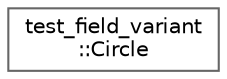 digraph "类继承关系图"
{
 // LATEX_PDF_SIZE
  bgcolor="transparent";
  edge [fontname=Helvetica,fontsize=10,labelfontname=Helvetica,labelfontsize=10];
  node [fontname=Helvetica,fontsize=10,shape=box,height=0.2,width=0.4];
  rankdir="LR";
  Node0 [id="Node000000",label="test_field_variant\l::Circle",height=0.2,width=0.4,color="grey40", fillcolor="white", style="filled",URL="$structtest__field__variant_1_1_circle.html",tooltip=" "];
}
